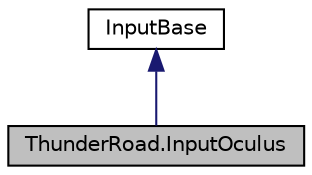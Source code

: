 digraph "ThunderRoad.InputOculus"
{
 // LATEX_PDF_SIZE
  edge [fontname="Helvetica",fontsize="10",labelfontname="Helvetica",labelfontsize="10"];
  node [fontname="Helvetica",fontsize="10",shape=record];
  Node1 [label="ThunderRoad.InputOculus",height=0.2,width=0.4,color="black", fillcolor="grey75", style="filled", fontcolor="black",tooltip="Class InputOculus. Implements the ThunderRoad.InputBase"];
  Node2 -> Node1 [dir="back",color="midnightblue",fontsize="10",style="solid",fontname="Helvetica"];
  Node2 [label="InputBase",height=0.2,width=0.4,color="black", fillcolor="white", style="filled",URL="$class_thunder_road_1_1_input_base.html",tooltip="Class InputBase."];
}
